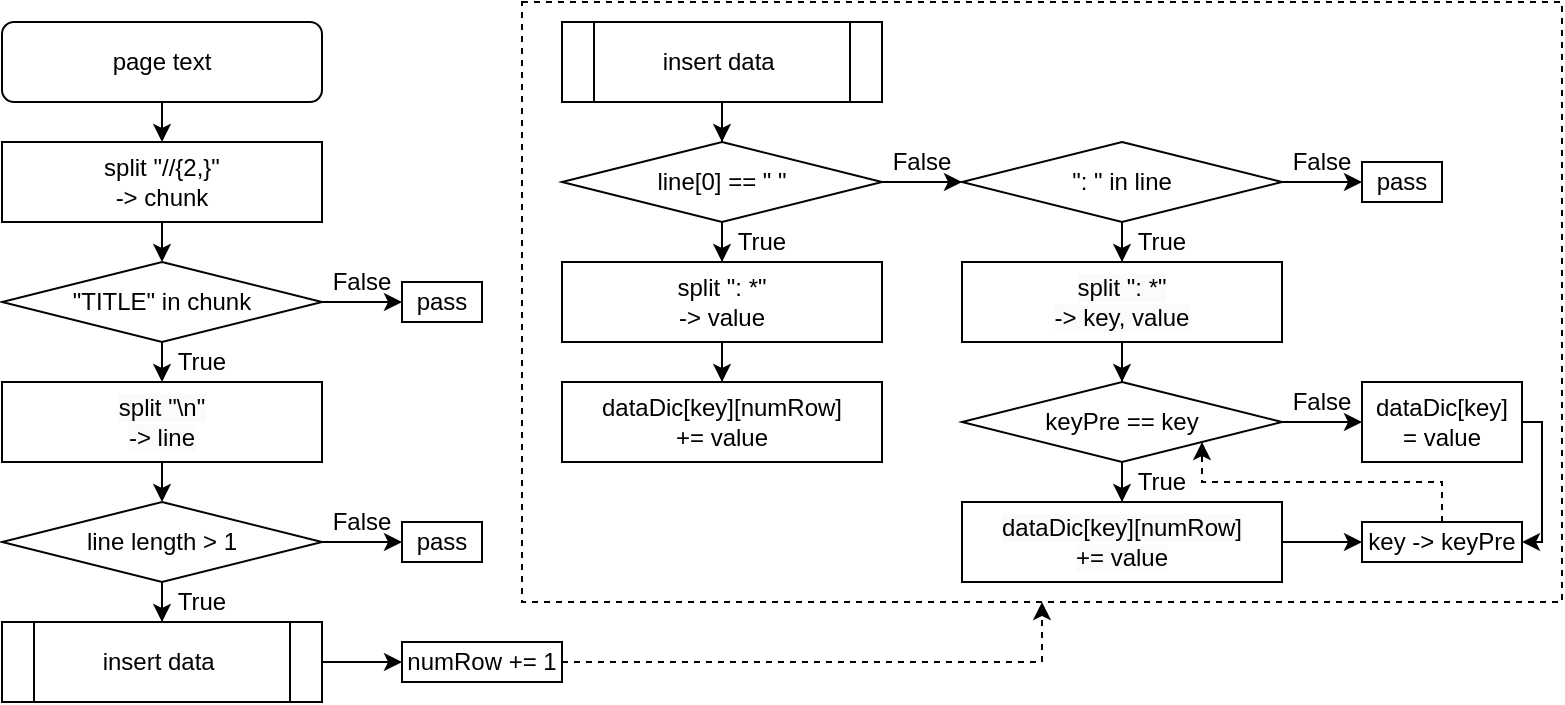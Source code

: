 <mxfile version="21.1.5" type="github">
  <diagram name="페이지-1" id="llx291fPK-RHZWgx3TOp">
    <mxGraphModel dx="1434" dy="756" grid="1" gridSize="10" guides="1" tooltips="1" connect="1" arrows="1" fold="1" page="1" pageScale="1" pageWidth="819" pageHeight="380" math="0" shadow="0">
      <root>
        <mxCell id="0" />
        <mxCell id="1" parent="0" />
        <mxCell id="mGjTMVar7i08zAuHtkDy-46" value="" style="rounded=0;whiteSpace=wrap;html=1;dashed=1;fillColor=none;" parent="1" vertex="1">
          <mxGeometry x="280" y="10" width="520" height="300" as="geometry" />
        </mxCell>
        <mxCell id="mGjTMVar7i08zAuHtkDy-2" value="split &quot;//{2,}&quot;&lt;br&gt;-&amp;gt; chunk" style="rounded=0;whiteSpace=wrap;html=1;" parent="1" vertex="1">
          <mxGeometry x="20" y="80" width="160" height="40" as="geometry" />
        </mxCell>
        <mxCell id="mGjTMVar7i08zAuHtkDy-3" value="page text&lt;br&gt;" style="rounded=1;whiteSpace=wrap;html=1;" parent="1" vertex="1">
          <mxGeometry x="20" y="20" width="160" height="40" as="geometry" />
        </mxCell>
        <mxCell id="mGjTMVar7i08zAuHtkDy-6" value="" style="edgeStyle=orthogonalEdgeStyle;rounded=0;orthogonalLoop=1;jettySize=auto;html=1;" parent="1" source="mGjTMVar7i08zAuHtkDy-4" target="mGjTMVar7i08zAuHtkDy-5" edge="1">
          <mxGeometry relative="1" as="geometry" />
        </mxCell>
        <mxCell id="mGjTMVar7i08zAuHtkDy-4" value="&quot;TITLE&quot; in chunk" style="rhombus;whiteSpace=wrap;html=1;" parent="1" vertex="1">
          <mxGeometry x="20" y="140" width="160" height="40" as="geometry" />
        </mxCell>
        <mxCell id="mGjTMVar7i08zAuHtkDy-5" value="pass" style="whiteSpace=wrap;html=1;" parent="1" vertex="1">
          <mxGeometry x="220" y="150" width="40" height="20" as="geometry" />
        </mxCell>
        <mxCell id="mGjTMVar7i08zAuHtkDy-7" value="&lt;span style=&quot;color: rgb(0, 0, 0); font-family: Helvetica; font-size: 12px; font-style: normal; font-variant-ligatures: normal; font-variant-caps: normal; font-weight: 400; letter-spacing: normal; orphans: 2; text-align: center; text-indent: 0px; text-transform: none; widows: 2; word-spacing: 0px; -webkit-text-stroke-width: 0px; background-color: rgb(251, 251, 251); text-decoration-thickness: initial; text-decoration-style: initial; text-decoration-color: initial; float: none; display: inline !important;&quot;&gt;split &quot;\n&quot;&lt;br&gt;-&amp;gt; line&lt;br&gt;&lt;/span&gt;" style="rounded=0;whiteSpace=wrap;html=1;" parent="1" vertex="1">
          <mxGeometry x="20" y="200" width="160" height="40" as="geometry" />
        </mxCell>
        <mxCell id="mGjTMVar7i08zAuHtkDy-18" style="edgeStyle=orthogonalEdgeStyle;rounded=0;orthogonalLoop=1;jettySize=auto;html=1;entryX=0.5;entryY=0;entryDx=0;entryDy=0;" parent="1" source="mGjTMVar7i08zAuHtkDy-8" target="mGjTMVar7i08zAuHtkDy-20" edge="1">
          <mxGeometry relative="1" as="geometry">
            <mxPoint x="100" y="320" as="targetPoint" />
          </mxGeometry>
        </mxCell>
        <mxCell id="mGjTMVar7i08zAuHtkDy-8" value="line length &amp;gt; 1" style="rhombus;whiteSpace=wrap;html=1;" parent="1" vertex="1">
          <mxGeometry x="20" y="260" width="160" height="40" as="geometry" />
        </mxCell>
        <mxCell id="mGjTMVar7i08zAuHtkDy-9" value="True" style="text;html=1;strokeColor=none;fillColor=none;align=center;verticalAlign=middle;whiteSpace=wrap;rounded=0;" parent="1" vertex="1">
          <mxGeometry x="100" y="180" width="40" height="20" as="geometry" />
        </mxCell>
        <mxCell id="mGjTMVar7i08zAuHtkDy-10" value="False" style="text;html=1;strokeColor=none;fillColor=none;align=center;verticalAlign=middle;whiteSpace=wrap;rounded=0;" parent="1" vertex="1">
          <mxGeometry x="180" y="140" width="40" height="20" as="geometry" />
        </mxCell>
        <mxCell id="mGjTMVar7i08zAuHtkDy-11" value="" style="endArrow=classic;html=1;rounded=0;exitX=0.5;exitY=1;exitDx=0;exitDy=0;entryX=0.5;entryY=0;entryDx=0;entryDy=0;" parent="1" source="mGjTMVar7i08zAuHtkDy-3" target="mGjTMVar7i08zAuHtkDy-2" edge="1">
          <mxGeometry width="50" height="50" relative="1" as="geometry">
            <mxPoint x="130" y="220" as="sourcePoint" />
            <mxPoint x="180" y="170" as="targetPoint" />
          </mxGeometry>
        </mxCell>
        <mxCell id="mGjTMVar7i08zAuHtkDy-12" value="" style="endArrow=classic;html=1;rounded=0;exitX=0.5;exitY=1;exitDx=0;exitDy=0;" parent="1" source="mGjTMVar7i08zAuHtkDy-2" target="mGjTMVar7i08zAuHtkDy-4" edge="1">
          <mxGeometry width="50" height="50" relative="1" as="geometry">
            <mxPoint x="130" y="220" as="sourcePoint" />
            <mxPoint x="180" y="170" as="targetPoint" />
          </mxGeometry>
        </mxCell>
        <mxCell id="mGjTMVar7i08zAuHtkDy-13" value="" style="endArrow=classic;html=1;rounded=0;exitX=0;exitY=0;exitDx=0;exitDy=0;entryX=0;entryY=1;entryDx=0;entryDy=0;" parent="1" source="mGjTMVar7i08zAuHtkDy-9" target="mGjTMVar7i08zAuHtkDy-9" edge="1">
          <mxGeometry width="50" height="50" relative="1" as="geometry">
            <mxPoint x="130" y="220" as="sourcePoint" />
            <mxPoint x="180" y="170" as="targetPoint" />
          </mxGeometry>
        </mxCell>
        <mxCell id="mGjTMVar7i08zAuHtkDy-14" value="" style="endArrow=classic;html=1;rounded=0;exitX=0.5;exitY=1;exitDx=0;exitDy=0;entryX=0.5;entryY=0;entryDx=0;entryDy=0;" parent="1" source="mGjTMVar7i08zAuHtkDy-7" target="mGjTMVar7i08zAuHtkDy-8" edge="1">
          <mxGeometry width="50" height="50" relative="1" as="geometry">
            <mxPoint x="130" y="220" as="sourcePoint" />
            <mxPoint x="180" y="170" as="targetPoint" />
          </mxGeometry>
        </mxCell>
        <mxCell id="mGjTMVar7i08zAuHtkDy-15" value="pass" style="whiteSpace=wrap;html=1;" parent="1" vertex="1">
          <mxGeometry x="220" y="270" width="40" height="20" as="geometry" />
        </mxCell>
        <mxCell id="mGjTMVar7i08zAuHtkDy-16" value="" style="endArrow=classic;html=1;rounded=0;exitX=1;exitY=0.5;exitDx=0;exitDy=0;entryX=0;entryY=0.5;entryDx=0;entryDy=0;" parent="1" source="mGjTMVar7i08zAuHtkDy-8" target="mGjTMVar7i08zAuHtkDy-15" edge="1">
          <mxGeometry width="50" height="50" relative="1" as="geometry">
            <mxPoint x="130" y="220" as="sourcePoint" />
            <mxPoint x="180" y="170" as="targetPoint" />
          </mxGeometry>
        </mxCell>
        <mxCell id="mGjTMVar7i08zAuHtkDy-28" value="" style="edgeStyle=orthogonalEdgeStyle;rounded=0;orthogonalLoop=1;jettySize=auto;html=1;" parent="1" source="mGjTMVar7i08zAuHtkDy-20" target="mGjTMVar7i08zAuHtkDy-27" edge="1">
          <mxGeometry relative="1" as="geometry" />
        </mxCell>
        <mxCell id="mGjTMVar7i08zAuHtkDy-20" value="insert data&amp;nbsp;" style="shape=process;whiteSpace=wrap;html=1;backgroundOutline=1;" parent="1" vertex="1">
          <mxGeometry x="20" y="320" width="160" height="40" as="geometry" />
        </mxCell>
        <mxCell id="mGjTMVar7i08zAuHtkDy-38" style="edgeStyle=orthogonalEdgeStyle;rounded=0;orthogonalLoop=1;jettySize=auto;html=1;" parent="1" source="mGjTMVar7i08zAuHtkDy-21" target="mGjTMVar7i08zAuHtkDy-22" edge="1">
          <mxGeometry relative="1" as="geometry" />
        </mxCell>
        <mxCell id="mGjTMVar7i08zAuHtkDy-21" value="insert data&amp;nbsp;" style="shape=process;whiteSpace=wrap;html=1;backgroundOutline=1;" parent="1" vertex="1">
          <mxGeometry x="300" y="20" width="160" height="40" as="geometry" />
        </mxCell>
        <mxCell id="mGjTMVar7i08zAuHtkDy-40" style="edgeStyle=orthogonalEdgeStyle;rounded=0;orthogonalLoop=1;jettySize=auto;html=1;entryX=0;entryY=0.5;entryDx=0;entryDy=0;" parent="1" source="mGjTMVar7i08zAuHtkDy-22" target="mGjTMVar7i08zAuHtkDy-23" edge="1">
          <mxGeometry relative="1" as="geometry" />
        </mxCell>
        <mxCell id="mGjTMVar7i08zAuHtkDy-42" value="" style="edgeStyle=orthogonalEdgeStyle;rounded=0;orthogonalLoop=1;jettySize=auto;html=1;" parent="1" source="mGjTMVar7i08zAuHtkDy-22" target="mGjTMVar7i08zAuHtkDy-41" edge="1">
          <mxGeometry relative="1" as="geometry" />
        </mxCell>
        <mxCell id="mGjTMVar7i08zAuHtkDy-22" value="line[0] == &quot; &quot;" style="rhombus;whiteSpace=wrap;html=1;" parent="1" vertex="1">
          <mxGeometry x="300" y="80" width="160" height="40" as="geometry" />
        </mxCell>
        <mxCell id="mGjTMVar7i08zAuHtkDy-36" style="edgeStyle=orthogonalEdgeStyle;rounded=0;orthogonalLoop=1;jettySize=auto;html=1;entryX=0.5;entryY=0;entryDx=0;entryDy=0;" parent="1" source="mGjTMVar7i08zAuHtkDy-23" target="mGjTMVar7i08zAuHtkDy-24" edge="1">
          <mxGeometry relative="1" as="geometry" />
        </mxCell>
        <mxCell id="mGjTMVar7i08zAuHtkDy-23" value="&quot;: &quot; in line" style="rhombus;whiteSpace=wrap;html=1;" parent="1" vertex="1">
          <mxGeometry x="500" y="80" width="160" height="40" as="geometry" />
        </mxCell>
        <mxCell id="mGjTMVar7i08zAuHtkDy-35" style="edgeStyle=orthogonalEdgeStyle;rounded=0;orthogonalLoop=1;jettySize=auto;html=1;entryX=0.5;entryY=0;entryDx=0;entryDy=0;" parent="1" source="mGjTMVar7i08zAuHtkDy-24" target="mGjTMVar7i08zAuHtkDy-25" edge="1">
          <mxGeometry relative="1" as="geometry" />
        </mxCell>
        <mxCell id="mGjTMVar7i08zAuHtkDy-24" value="&lt;span style=&quot;color: rgb(0, 0, 0); font-family: Helvetica; font-size: 12px; font-style: normal; font-variant-ligatures: normal; font-variant-caps: normal; font-weight: 400; letter-spacing: normal; orphans: 2; text-align: center; text-indent: 0px; text-transform: none; widows: 2; word-spacing: 0px; -webkit-text-stroke-width: 0px; background-color: rgb(251, 251, 251); text-decoration-thickness: initial; text-decoration-style: initial; text-decoration-color: initial; float: none; display: inline !important;&quot;&gt;split &quot;: *&quot;&lt;br&gt;-&amp;gt; key, value&lt;br&gt;&lt;/span&gt;" style="rounded=0;whiteSpace=wrap;html=1;" parent="1" vertex="1">
          <mxGeometry x="500" y="140" width="160" height="40" as="geometry" />
        </mxCell>
        <mxCell id="mGjTMVar7i08zAuHtkDy-30" value="" style="edgeStyle=orthogonalEdgeStyle;rounded=0;orthogonalLoop=1;jettySize=auto;html=1;" parent="1" source="mGjTMVar7i08zAuHtkDy-25" target="mGjTMVar7i08zAuHtkDy-29" edge="1">
          <mxGeometry relative="1" as="geometry" />
        </mxCell>
        <mxCell id="mGjTMVar7i08zAuHtkDy-34" style="edgeStyle=orthogonalEdgeStyle;rounded=0;orthogonalLoop=1;jettySize=auto;html=1;entryX=0.5;entryY=0;entryDx=0;entryDy=0;" parent="1" source="mGjTMVar7i08zAuHtkDy-25" target="mGjTMVar7i08zAuHtkDy-26" edge="1">
          <mxGeometry relative="1" as="geometry" />
        </mxCell>
        <mxCell id="mGjTMVar7i08zAuHtkDy-25" value="keyPre == key" style="rhombus;whiteSpace=wrap;html=1;" parent="1" vertex="1">
          <mxGeometry x="500" y="200" width="160" height="40" as="geometry" />
        </mxCell>
        <mxCell id="mGjTMVar7i08zAuHtkDy-48" value="" style="edgeStyle=orthogonalEdgeStyle;rounded=0;orthogonalLoop=1;jettySize=auto;html=1;" parent="1" source="mGjTMVar7i08zAuHtkDy-26" target="mGjTMVar7i08zAuHtkDy-47" edge="1">
          <mxGeometry relative="1" as="geometry" />
        </mxCell>
        <mxCell id="mGjTMVar7i08zAuHtkDy-26" value="&lt;span style=&quot;color: rgb(0, 0, 0); font-family: Helvetica; font-size: 12px; font-style: normal; font-variant-ligatures: normal; font-variant-caps: normal; font-weight: 400; letter-spacing: normal; orphans: 2; text-align: center; text-indent: 0px; text-transform: none; widows: 2; word-spacing: 0px; -webkit-text-stroke-width: 0px; background-color: rgb(251, 251, 251); text-decoration-thickness: initial; text-decoration-style: initial; text-decoration-color: initial; float: none; display: inline !important;&quot;&gt;dataDic[key][numRow]&lt;br&gt;+= value&lt;br&gt;&lt;/span&gt;" style="rounded=0;whiteSpace=wrap;html=1;" parent="1" vertex="1">
          <mxGeometry x="500" y="260" width="160" height="40" as="geometry" />
        </mxCell>
        <mxCell id="mGjTMVar7i08zAuHtkDy-27" value="numRow += 1" style="whiteSpace=wrap;html=1;" parent="1" vertex="1">
          <mxGeometry x="220" y="330" width="80" height="20" as="geometry" />
        </mxCell>
        <mxCell id="NAqfjokuZYo-63mJ2AO--1" style="edgeStyle=orthogonalEdgeStyle;rounded=0;orthogonalLoop=1;jettySize=auto;html=1;entryX=1;entryY=0.5;entryDx=0;entryDy=0;" edge="1" parent="1" source="mGjTMVar7i08zAuHtkDy-29" target="mGjTMVar7i08zAuHtkDy-47">
          <mxGeometry relative="1" as="geometry">
            <Array as="points">
              <mxPoint x="790" y="220" />
              <mxPoint x="790" y="280" />
            </Array>
          </mxGeometry>
        </mxCell>
        <mxCell id="mGjTMVar7i08zAuHtkDy-29" value="dataDic[key]&lt;br&gt;= value" style="whiteSpace=wrap;html=1;" parent="1" vertex="1">
          <mxGeometry x="700" y="200" width="80" height="40" as="geometry" />
        </mxCell>
        <mxCell id="mGjTMVar7i08zAuHtkDy-44" style="edgeStyle=orthogonalEdgeStyle;rounded=0;orthogonalLoop=1;jettySize=auto;html=1;entryX=0.5;entryY=0;entryDx=0;entryDy=0;" parent="1" source="mGjTMVar7i08zAuHtkDy-41" target="mGjTMVar7i08zAuHtkDy-43" edge="1">
          <mxGeometry relative="1" as="geometry" />
        </mxCell>
        <mxCell id="mGjTMVar7i08zAuHtkDy-41" value="split &quot;: *&quot;&lt;br&gt;-&amp;gt; value" style="whiteSpace=wrap;html=1;" parent="1" vertex="1">
          <mxGeometry x="300" y="140" width="160" height="40" as="geometry" />
        </mxCell>
        <mxCell id="mGjTMVar7i08zAuHtkDy-43" value="dataDic[key][numRow]&lt;br style=&quot;border-color: var(--border-color);&quot;&gt;+= value" style="whiteSpace=wrap;html=1;" parent="1" vertex="1">
          <mxGeometry x="300" y="200" width="160" height="40" as="geometry" />
        </mxCell>
        <mxCell id="mGjTMVar7i08zAuHtkDy-47" value="key -&amp;gt; keyPre" style="whiteSpace=wrap;html=1;rounded=0;" parent="1" vertex="1">
          <mxGeometry x="700" y="270" width="80" height="20" as="geometry" />
        </mxCell>
        <mxCell id="mGjTMVar7i08zAuHtkDy-49" value="" style="endArrow=classic;html=1;rounded=0;entryX=0.5;entryY=1;entryDx=0;entryDy=0;dashed=1;" parent="1" target="mGjTMVar7i08zAuHtkDy-46" edge="1">
          <mxGeometry width="50" height="50" relative="1" as="geometry">
            <mxPoint x="300" y="340" as="sourcePoint" />
            <mxPoint x="-160" y="140" as="targetPoint" />
            <Array as="points">
              <mxPoint x="540" y="340" />
            </Array>
          </mxGeometry>
        </mxCell>
        <mxCell id="mGjTMVar7i08zAuHtkDy-50" value="False" style="text;html=1;strokeColor=none;fillColor=none;align=center;verticalAlign=middle;whiteSpace=wrap;rounded=0;" parent="1" vertex="1">
          <mxGeometry x="460" y="80" width="40" height="20" as="geometry" />
        </mxCell>
        <mxCell id="mGjTMVar7i08zAuHtkDy-51" value="False" style="text;html=1;strokeColor=none;fillColor=none;align=center;verticalAlign=middle;whiteSpace=wrap;rounded=0;" parent="1" vertex="1">
          <mxGeometry x="660" y="200" width="40" height="20" as="geometry" />
        </mxCell>
        <mxCell id="mGjTMVar7i08zAuHtkDy-52" value="True" style="text;html=1;strokeColor=none;fillColor=none;align=center;verticalAlign=middle;whiteSpace=wrap;rounded=0;" parent="1" vertex="1">
          <mxGeometry x="380" y="120" width="40" height="20" as="geometry" />
        </mxCell>
        <mxCell id="mGjTMVar7i08zAuHtkDy-53" value="True" style="text;html=1;strokeColor=none;fillColor=none;align=center;verticalAlign=middle;whiteSpace=wrap;rounded=0;" parent="1" vertex="1">
          <mxGeometry x="580" y="120" width="40" height="20" as="geometry" />
        </mxCell>
        <mxCell id="mGjTMVar7i08zAuHtkDy-55" value="pass" style="whiteSpace=wrap;html=1;" parent="1" vertex="1">
          <mxGeometry x="700" y="90" width="40" height="20" as="geometry" />
        </mxCell>
        <mxCell id="mGjTMVar7i08zAuHtkDy-56" value="False" style="text;html=1;strokeColor=none;fillColor=none;align=center;verticalAlign=middle;whiteSpace=wrap;rounded=0;" parent="1" vertex="1">
          <mxGeometry x="660" y="80" width="40" height="20" as="geometry" />
        </mxCell>
        <mxCell id="mGjTMVar7i08zAuHtkDy-58" value="" style="endArrow=classic;html=1;rounded=0;exitX=0;exitY=1;exitDx=0;exitDy=0;entryX=0;entryY=0.5;entryDx=0;entryDy=0;" parent="1" source="mGjTMVar7i08zAuHtkDy-56" target="mGjTMVar7i08zAuHtkDy-55" edge="1">
          <mxGeometry width="50" height="50" relative="1" as="geometry">
            <mxPoint x="590" y="210" as="sourcePoint" />
            <mxPoint x="640" y="160" as="targetPoint" />
          </mxGeometry>
        </mxCell>
        <mxCell id="mGjTMVar7i08zAuHtkDy-59" value="True" style="text;html=1;strokeColor=none;fillColor=none;align=center;verticalAlign=middle;whiteSpace=wrap;rounded=0;" parent="1" vertex="1">
          <mxGeometry x="580" y="240" width="40" height="20" as="geometry" />
        </mxCell>
        <mxCell id="mGjTMVar7i08zAuHtkDy-60" value="" style="endArrow=classic;html=1;rounded=0;exitX=0.5;exitY=0;exitDx=0;exitDy=0;entryX=1;entryY=1;entryDx=0;entryDy=0;dashed=1;" parent="1" source="mGjTMVar7i08zAuHtkDy-47" target="mGjTMVar7i08zAuHtkDy-25" edge="1">
          <mxGeometry width="50" height="50" relative="1" as="geometry">
            <mxPoint x="590" y="210" as="sourcePoint" />
            <mxPoint x="640" y="160" as="targetPoint" />
            <Array as="points">
              <mxPoint x="740" y="250" />
              <mxPoint x="620" y="250" />
            </Array>
          </mxGeometry>
        </mxCell>
        <mxCell id="mGjTMVar7i08zAuHtkDy-61" value="False" style="text;html=1;strokeColor=none;fillColor=none;align=center;verticalAlign=middle;whiteSpace=wrap;rounded=0;" parent="1" vertex="1">
          <mxGeometry x="180" y="260" width="40" height="20" as="geometry" />
        </mxCell>
        <mxCell id="mGjTMVar7i08zAuHtkDy-62" value="True" style="text;html=1;strokeColor=none;fillColor=none;align=center;verticalAlign=middle;whiteSpace=wrap;rounded=0;" parent="1" vertex="1">
          <mxGeometry x="100" y="300" width="40" height="20" as="geometry" />
        </mxCell>
      </root>
    </mxGraphModel>
  </diagram>
</mxfile>
